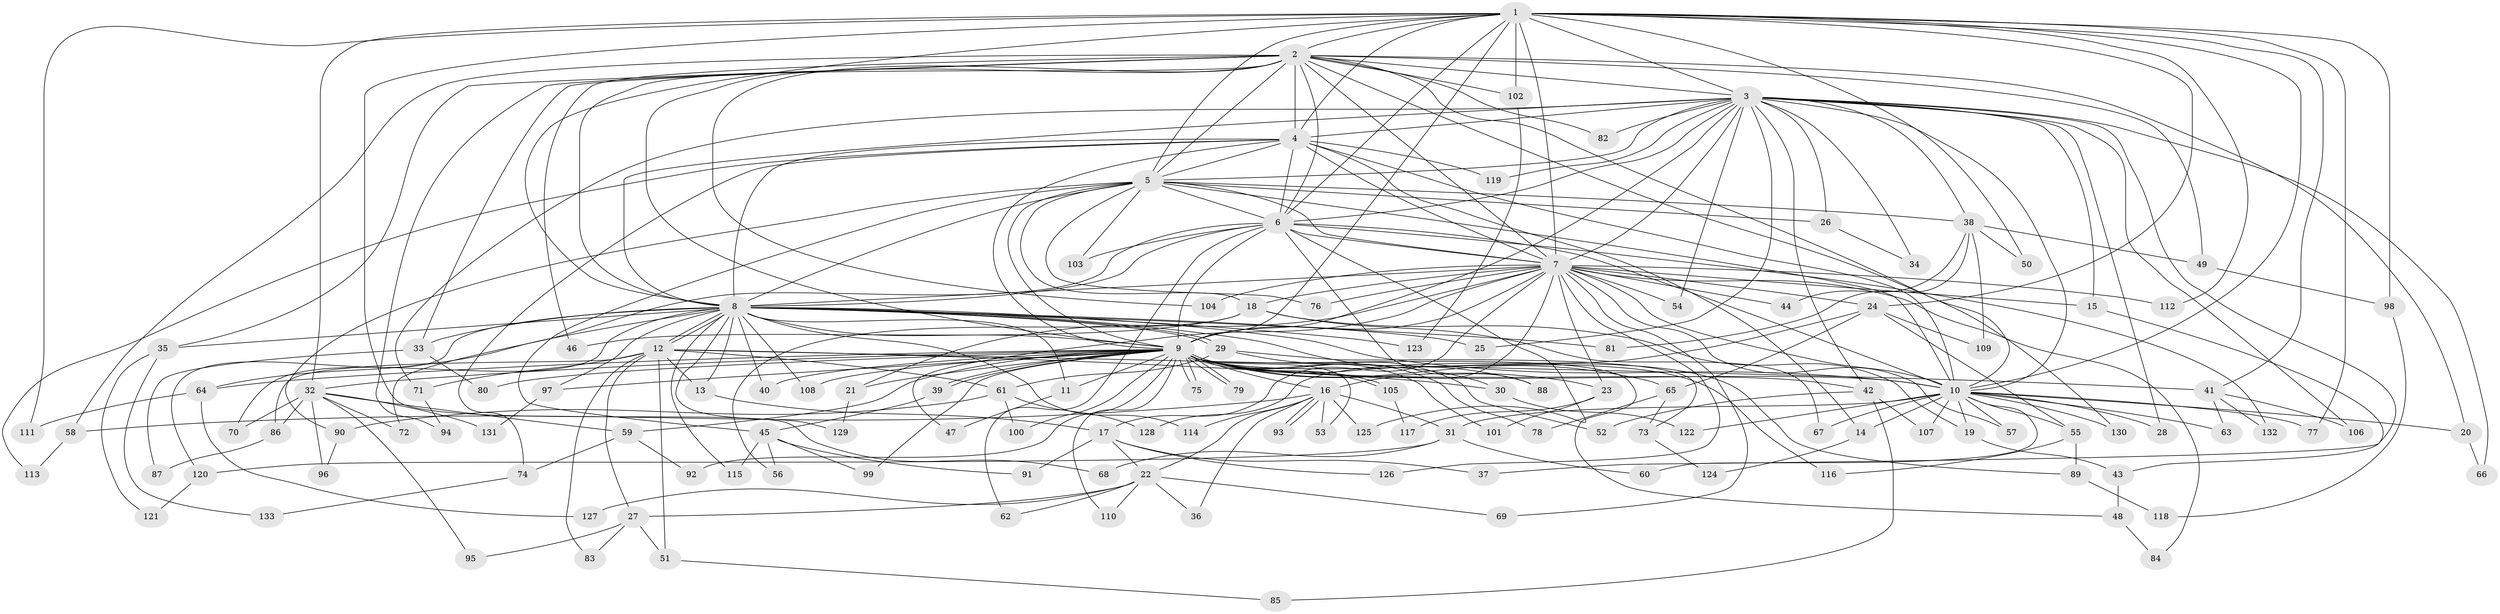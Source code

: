 // Generated by graph-tools (version 1.1) at 2025/45/03/09/25 04:45:38]
// undirected, 133 vertices, 291 edges
graph export_dot {
graph [start="1"]
  node [color=gray90,style=filled];
  1;
  2;
  3;
  4;
  5;
  6;
  7;
  8;
  9;
  10;
  11;
  12;
  13;
  14;
  15;
  16;
  17;
  18;
  19;
  20;
  21;
  22;
  23;
  24;
  25;
  26;
  27;
  28;
  29;
  30;
  31;
  32;
  33;
  34;
  35;
  36;
  37;
  38;
  39;
  40;
  41;
  42;
  43;
  44;
  45;
  46;
  47;
  48;
  49;
  50;
  51;
  52;
  53;
  54;
  55;
  56;
  57;
  58;
  59;
  60;
  61;
  62;
  63;
  64;
  65;
  66;
  67;
  68;
  69;
  70;
  71;
  72;
  73;
  74;
  75;
  76;
  77;
  78;
  79;
  80;
  81;
  82;
  83;
  84;
  85;
  86;
  87;
  88;
  89;
  90;
  91;
  92;
  93;
  94;
  95;
  96;
  97;
  98;
  99;
  100;
  101;
  102;
  103;
  104;
  105;
  106;
  107;
  108;
  109;
  110;
  111;
  112;
  113;
  114;
  115;
  116;
  117;
  118;
  119;
  120;
  121;
  122;
  123;
  124;
  125;
  126;
  127;
  128;
  129;
  130;
  131;
  132;
  133;
  1 -- 2;
  1 -- 3;
  1 -- 4;
  1 -- 5;
  1 -- 6;
  1 -- 7;
  1 -- 8;
  1 -- 9;
  1 -- 10;
  1 -- 24;
  1 -- 32;
  1 -- 41;
  1 -- 50;
  1 -- 68;
  1 -- 77;
  1 -- 98;
  1 -- 102;
  1 -- 111;
  1 -- 112;
  2 -- 3;
  2 -- 4;
  2 -- 5;
  2 -- 6;
  2 -- 7;
  2 -- 8;
  2 -- 9;
  2 -- 10;
  2 -- 20;
  2 -- 33;
  2 -- 35;
  2 -- 46;
  2 -- 49;
  2 -- 58;
  2 -- 82;
  2 -- 94;
  2 -- 102;
  2 -- 104;
  2 -- 130;
  3 -- 4;
  3 -- 5;
  3 -- 6;
  3 -- 7;
  3 -- 8;
  3 -- 9;
  3 -- 10;
  3 -- 15;
  3 -- 25;
  3 -- 26;
  3 -- 28;
  3 -- 34;
  3 -- 37;
  3 -- 38;
  3 -- 42;
  3 -- 54;
  3 -- 66;
  3 -- 71;
  3 -- 82;
  3 -- 106;
  3 -- 119;
  4 -- 5;
  4 -- 6;
  4 -- 7;
  4 -- 8;
  4 -- 9;
  4 -- 10;
  4 -- 14;
  4 -- 74;
  4 -- 113;
  4 -- 119;
  5 -- 6;
  5 -- 7;
  5 -- 8;
  5 -- 9;
  5 -- 10;
  5 -- 18;
  5 -- 26;
  5 -- 38;
  5 -- 45;
  5 -- 76;
  5 -- 90;
  5 -- 103;
  6 -- 7;
  6 -- 8;
  6 -- 9;
  6 -- 10;
  6 -- 62;
  6 -- 72;
  6 -- 88;
  6 -- 103;
  6 -- 125;
  6 -- 132;
  7 -- 8;
  7 -- 9;
  7 -- 10;
  7 -- 15;
  7 -- 16;
  7 -- 17;
  7 -- 18;
  7 -- 21;
  7 -- 23;
  7 -- 24;
  7 -- 44;
  7 -- 47;
  7 -- 54;
  7 -- 57;
  7 -- 69;
  7 -- 76;
  7 -- 84;
  7 -- 104;
  7 -- 112;
  7 -- 126;
  8 -- 9;
  8 -- 10;
  8 -- 11;
  8 -- 12;
  8 -- 12;
  8 -- 13;
  8 -- 25;
  8 -- 29;
  8 -- 29;
  8 -- 30;
  8 -- 33;
  8 -- 35;
  8 -- 40;
  8 -- 64;
  8 -- 70;
  8 -- 81;
  8 -- 97;
  8 -- 108;
  8 -- 114;
  8 -- 115;
  8 -- 120;
  8 -- 123;
  8 -- 129;
  9 -- 10;
  9 -- 11;
  9 -- 16;
  9 -- 21;
  9 -- 23;
  9 -- 32;
  9 -- 39;
  9 -- 39;
  9 -- 40;
  9 -- 42;
  9 -- 48;
  9 -- 53;
  9 -- 59;
  9 -- 64;
  9 -- 65;
  9 -- 75;
  9 -- 75;
  9 -- 78;
  9 -- 79;
  9 -- 79;
  9 -- 80;
  9 -- 88;
  9 -- 89;
  9 -- 92;
  9 -- 97;
  9 -- 99;
  9 -- 100;
  9 -- 101;
  9 -- 105;
  9 -- 105;
  9 -- 108;
  9 -- 110;
  9 -- 116;
  10 -- 14;
  10 -- 19;
  10 -- 20;
  10 -- 28;
  10 -- 31;
  10 -- 55;
  10 -- 57;
  10 -- 60;
  10 -- 63;
  10 -- 67;
  10 -- 77;
  10 -- 107;
  10 -- 122;
  10 -- 130;
  11 -- 47;
  12 -- 13;
  12 -- 27;
  12 -- 30;
  12 -- 41;
  12 -- 51;
  12 -- 61;
  12 -- 71;
  12 -- 83;
  12 -- 86;
  13 -- 17;
  14 -- 124;
  15 -- 43;
  16 -- 22;
  16 -- 31;
  16 -- 36;
  16 -- 53;
  16 -- 58;
  16 -- 93;
  16 -- 93;
  16 -- 114;
  16 -- 125;
  17 -- 22;
  17 -- 37;
  17 -- 91;
  17 -- 126;
  18 -- 19;
  18 -- 46;
  18 -- 56;
  18 -- 67;
  19 -- 43;
  20 -- 66;
  21 -- 129;
  22 -- 27;
  22 -- 36;
  22 -- 62;
  22 -- 69;
  22 -- 110;
  22 -- 127;
  23 -- 101;
  23 -- 117;
  24 -- 55;
  24 -- 65;
  24 -- 109;
  24 -- 128;
  26 -- 34;
  27 -- 51;
  27 -- 83;
  27 -- 95;
  29 -- 52;
  29 -- 61;
  29 -- 73;
  30 -- 122;
  31 -- 60;
  31 -- 68;
  31 -- 120;
  32 -- 59;
  32 -- 70;
  32 -- 72;
  32 -- 86;
  32 -- 95;
  32 -- 96;
  32 -- 131;
  33 -- 80;
  33 -- 87;
  35 -- 121;
  35 -- 133;
  38 -- 44;
  38 -- 49;
  38 -- 50;
  38 -- 81;
  38 -- 109;
  39 -- 45;
  41 -- 63;
  41 -- 106;
  41 -- 132;
  42 -- 52;
  42 -- 85;
  42 -- 107;
  43 -- 48;
  45 -- 56;
  45 -- 91;
  45 -- 99;
  45 -- 115;
  48 -- 84;
  49 -- 98;
  51 -- 85;
  55 -- 89;
  55 -- 116;
  58 -- 113;
  59 -- 74;
  59 -- 92;
  61 -- 90;
  61 -- 100;
  61 -- 128;
  64 -- 111;
  64 -- 127;
  65 -- 73;
  65 -- 78;
  71 -- 94;
  73 -- 124;
  74 -- 133;
  86 -- 87;
  89 -- 118;
  90 -- 96;
  97 -- 131;
  98 -- 118;
  102 -- 123;
  105 -- 117;
  120 -- 121;
}
